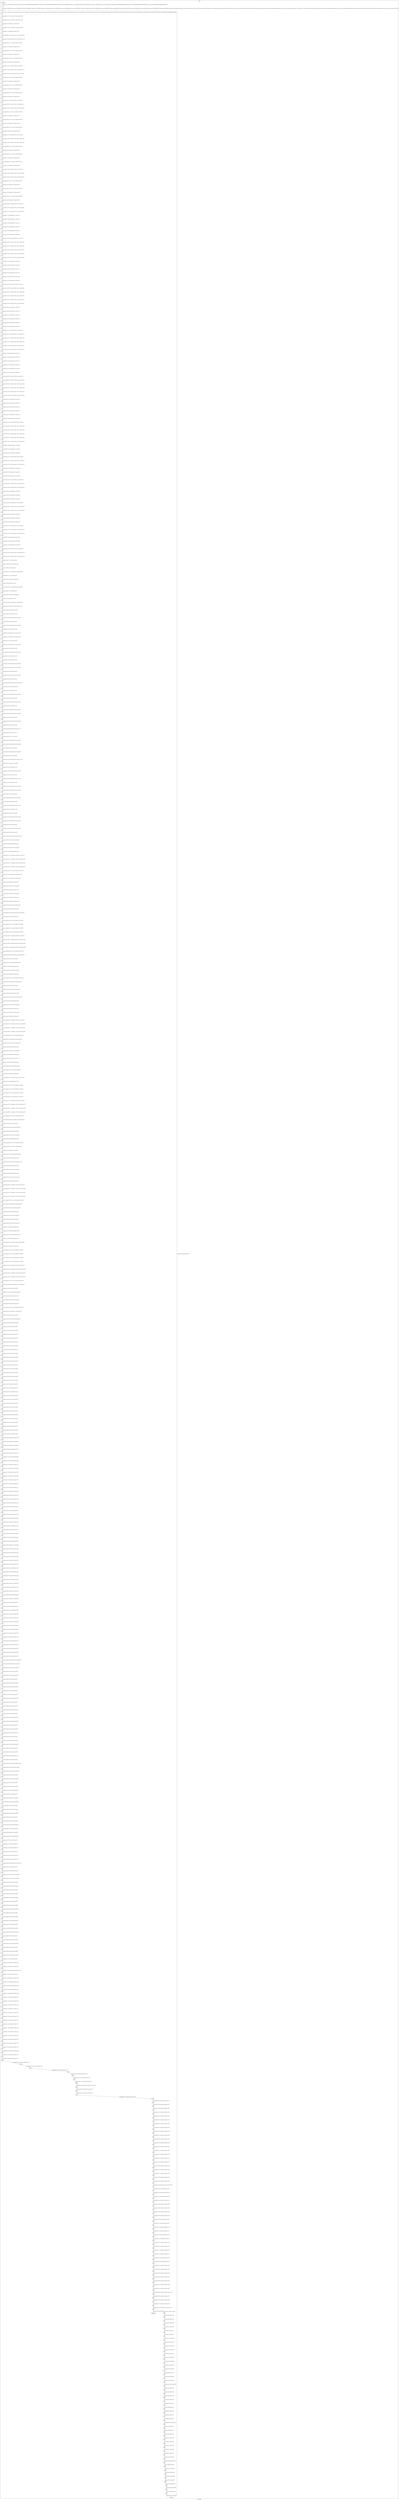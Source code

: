 digraph G {
label="Btor2XCFA";
subgraph cluster_0 {
label="main";
main_init[];
l1[];
l3[];
l4[];
l5[];
l6[];
l7[];
l8[];
l9[];
l10[];
l11[];
l12[];
l13[];
l14[];
l15[];
l16[];
l17[];
l18[];
l19[];
l20[];
l21[];
l22[];
l23[];
l24[];
l25[];
l26[];
l27[];
l28[];
l29[];
l30[];
l31[];
l32[];
l33[];
l34[];
l35[];
l36[];
l37[];
l38[];
l39[];
l40[];
l41[];
l42[];
l43[];
l44[];
l45[];
l46[];
l47[];
l48[];
l49[];
l50[];
l51[];
l52[];
l53[];
l54[];
l55[];
l56[];
l57[];
l58[];
l59[];
l60[];
l61[];
l62[];
l63[];
l64[];
l65[];
l66[];
l67[];
l68[];
l69[];
l70[];
l71[];
l72[];
l73[];
l74[];
l75[];
l76[];
l77[];
l78[];
l79[];
l80[];
l81[];
l82[];
l83[];
l84[];
l85[];
l86[];
l87[];
l88[];
l89[];
l90[];
l91[];
l92[];
l93[];
l94[];
l95[];
l96[];
l97[];
l98[];
l99[];
l100[];
l101[];
l102[];
l103[];
l104[];
l105[];
l106[];
l107[];
l108[];
l109[];
l110[];
l111[];
l112[];
l113[];
l114[];
l115[];
l116[];
l117[];
l118[];
l119[];
l120[];
l121[];
l122[];
l123[];
l124[];
l125[];
l126[];
l127[];
l128[];
l129[];
l130[];
l131[];
l132[];
l133[];
l134[];
l135[];
l136[];
l137[];
l138[];
l139[];
l140[];
l141[];
l142[];
l143[];
l144[];
l145[];
l146[];
l147[];
l148[];
l149[];
l150[];
l151[];
l152[];
l153[];
l154[];
l155[];
l156[];
l157[];
l158[];
l159[];
l160[];
l161[];
l162[];
l163[];
l164[];
l165[];
l166[];
l167[];
l168[];
l169[];
l170[];
l171[];
l172[];
l173[];
l174[];
l175[];
l176[];
l177[];
l178[];
l179[];
l180[];
l181[];
l182[];
l183[];
l184[];
l185[];
l186[];
l187[];
l188[];
l189[];
l190[];
l191[];
l192[];
l193[];
l194[];
l195[];
l196[];
l197[];
l198[];
l199[];
l200[];
l201[];
l202[];
l203[];
l204[];
l205[];
l206[];
l207[];
l208[];
l209[];
l210[];
l211[];
l212[];
l213[];
l214[];
l215[];
l216[];
l217[];
l218[];
l219[];
l220[];
l221[];
l222[];
l223[];
l224[];
l225[];
l226[];
l227[];
l228[];
l229[];
l230[];
l231[];
l232[];
l233[];
l234[];
l235[];
l236[];
l237[];
l238[];
l239[];
l240[];
l241[];
l242[];
l243[];
l244[];
l245[];
l246[];
l247[];
l248[];
l249[];
l250[];
l251[];
l252[];
l253[];
l254[];
l255[];
l256[];
l257[];
l258[];
l259[];
l260[];
l261[];
l262[];
l263[];
l264[];
l265[];
l266[];
l267[];
l268[];
l269[];
l270[];
l271[];
l272[];
l273[];
l274[];
l275[];
l276[];
l277[];
l278[];
l279[];
l280[];
l281[];
l282[];
l283[];
l284[];
l285[];
l286[];
l287[];
l288[];
l289[];
l290[];
l291[];
l292[];
l293[];
l294[];
l295[];
l296[];
l297[];
l298[];
l299[];
l300[];
l301[];
l302[];
l303[];
l304[];
l305[];
l306[];
l307[];
l308[];
l309[];
l310[];
l311[];
l312[];
l313[];
l314[];
l315[];
l316[];
l317[];
l318[];
l319[];
l320[];
l321[];
l322[];
l323[];
l324[];
l325[];
l326[];
l327[];
l328[];
l329[];
l330[];
l331[];
l332[];
l333[];
l334[];
l335[];
l336[];
l337[];
l338[];
l339[];
l340[];
l341[];
l342[];
l343[];
l344[];
l345[];
l346[];
l347[];
l348[];
l349[];
l350[];
l351[];
l352[];
l353[];
l354[];
l355[];
l356[];
l357[];
l358[];
l359[];
l360[];
l361[];
l362[];
l363[];
l364[];
l365[];
l366[];
l367[];
l368[];
l369[];
l370[];
l371[];
l372[];
l373[];
l374[];
l375[];
l376[];
l377[];
l378[];
l379[];
l380[];
l381[];
l382[];
l383[];
l384[];
l385[];
l386[];
l387[];
l388[];
l389[];
l390[];
l391[];
l392[];
l393[];
l394[];
l395[];
l396[];
l397[];
l398[];
l399[];
l400[];
l401[];
l402[];
l403[];
l404[];
l405[];
l406[];
l407[];
l408[];
l409[];
l410[];
l411[];
l412[];
l413[];
l414[];
l415[];
l416[];
l417[];
l418[];
l419[];
l420[];
l421[];
l422[];
l423[];
l424[];
l425[];
l426[];
l427[];
l428[];
l429[];
l430[];
l431[];
l432[];
l433[];
l434[];
l435[];
l436[];
l437[];
l438[];
l439[];
l440[];
l441[];
l442[];
l443[];
l444[];
l445[];
l446[];
l447[];
l448[];
l449[];
l450[];
l451[];
l452[];
l453[];
l454[];
l455[];
l456[];
l457[];
l458[];
l459[];
l460[];
l461[];
l462[];
l463[];
l464[];
l465[];
l466[];
l467[];
l468[];
l469[];
l470[];
l471[];
l472[];
l473[];
l474[];
l475[];
l476[];
l477[];
l478[];
l479[];
l480[];
l481[];
l482[];
l483[];
l484[];
l485[];
l486[];
l487[];
l488[];
l489[];
l490[];
l491[];
l492[];
l493[];
l494[];
l495[];
l496[];
l497[];
l498[];
l499[];
l500[];
l501[];
l502[];
l503[];
l504[];
l505[];
l506[];
l507[];
l508[];
l509[];
l510[];
l511[];
l512[];
l513[];
l514[];
l515[];
l516[];
l517[];
l518[];
l519[];
l520[];
l521[];
l522[];
l523[];
l524[];
l525[];
l526[];
l527[];
l528[];
l529[];
l530[];
l531[];
l532[];
l533[];
l534[];
l535[];
l536[];
l537[];
l538[];
l539[];
l540[];
l541[];
l542[];
l543[];
l544[];
l545[];
l546[];
l547[];
l548[];
l549[];
l550[];
l551[];
l552[];
l553[];
l554[];
l555[];
l556[];
l557[];
l558[];
l559[];
l560[];
l561[];
l562[];
l563[];
l564[];
l565[];
l566[];
l567[];
l568[];
l569[];
l570[];
l571[];
l572[];
l573[];
l574[];
l575[];
l576[];
l577[];
l578[];
l579[];
l580[];
l581[];
l582[];
l583[];
l584[];
l585[];
l586[];
l587[];
l588[];
l589[];
l590[];
l591[];
l592[];
l593[];
l594[];
l595[];
l596[];
l597[];
l598[];
l599[];
l600[];
l601[];
l602[];
l603[];
main_error[];
l604[];
l605[];
l606[];
l607[];
l608[];
l609[];
l610[];
l611[];
l612[];
l613[];
l614[];
l615[];
l616[];
l617[];
l618[];
l619[];
l620[];
l621[];
l622[];
l623[];
l624[];
l625[];
l626[];
l627[];
l628[];
l629[];
l630[];
l631[];
l632[];
l633[];
l634[];
l635[];
l636[];
l637[];
l638[];
l639[];
l640[];
l641[];
l642[];
l643[];
l644[];
l645[];
l646[];
l647[];
l648[];
l649[];
l650[];
l651[];
l652[];
main_init -> l1 [label="[(assign const_5 #b00000000),(assign const_42 #b0),(assign const_105 #b00000000000000000000000000000001),(assign const_106 #b00000000000000000000000000000000),(assign const_116 #b00000000),(assign const_119 #b00000010),(assign const_123 #b00000001),(assign const_151 #b00000011),(assign const_162 #b00000100),(assign const_283 #b000000000000000000000000),(assign const_430 #b00000000000000000000000000000010),(assign const_432 #b00000000000000000000000000000011)] "];
l3 -> l4 [label="[(havoc input_115),(havoc input_120),(havoc input_124),(havoc input_173),(havoc input_175),(havoc input_177),(havoc input_179),(havoc input_181),(havoc input_183),(havoc input_244),(havoc input_246),(havoc input_248),(havoc input_282),(havoc input_289),(havoc input_295),(havoc input_305),(havoc input_312),(havoc input_314),(havoc input_326),(havoc input_331),(havoc input_340),(havoc input_347),(havoc input_349),(havoc input_361),(havoc input_366),(havoc input_375),(havoc input_382),(havoc input_384),(havoc input_396),(havoc input_401)] "];
l4 -> l5 [label="[(assign ternary_107 (ite (= state_61 #b1) const_105 const_106))] "];
l5 -> l6 [label="[(assign ternary_108 (ite (= state_81 #b1) const_105 const_106))] "];
l6 -> l7 [label="[(assign binary_109 (bvadd ternary_107 ternary_108))] "];
l7 -> l8 [label="[(assign ternary_110 (ite (= state_101 #b1) const_105 const_106))] "];
l8 -> l9 [label="[(assign binary_111 (bvadd binary_109 ternary_110))] "];
l9 -> l10 [label="[(assign comparison_112 (ite (bvule binary_111 const_105) #b1 #b0))] "];
l10 -> l11 [label="[(assign binary_113 (bvand (bvnot state_103) (bvnot comparison_112)))] "];
l11 -> l12 [label="[(assign comparison_117 (ite (= const_116 state_40) #b1 #b0))] "];
l12 -> l13 [label="[(assign binary_118 (bvand input_115 comparison_117))] "];
l13 -> l14 [label="[(assign comparison_121 (ite (= const_116 state_38) #b1 #b0))] "];
l14 -> l15 [label="[(assign binary_122 (bvand input_120 comparison_121))] "];
l15 -> l16 [label="[(assign comparison_125 (ite (= const_116 state_36) #b1 #b0))] "];
l16 -> l17 [label="[(assign binary_126 (bvand input_124 comparison_125))] "];
l17 -> l18 [label="[(assign ternary_127 (ite (= binary_126 #b1) const_116 state_6))] "];
l18 -> l19 [label="[(assign ternary_128 (ite (= binary_122 #b1) const_123 ternary_127))] "];
l19 -> l20 [label="[(assign ternary_129 (ite (= binary_118 #b1) const_119 ternary_128))] "];
l20 -> l21 [label="[(assign comparison_131 (ite (= const_123 state_40) #b1 #b0))] "];
l21 -> l22 [label="[(assign binary_132 (bvand input_115 comparison_131))] "];
l22 -> l23 [label="[(assign comparison_133 (ite (= const_123 state_38) #b1 #b0))] "];
l23 -> l24 [label="[(assign binary_134 (bvand input_120 comparison_133))] "];
l24 -> l25 [label="[(assign comparison_135 (ite (= const_123 state_36) #b1 #b0))] "];
l25 -> l26 [label="[(assign binary_136 (bvand input_124 comparison_135))] "];
l26 -> l27 [label="[(assign ternary_137 (ite (= binary_136 #b1) const_116 state_8))] "];
l27 -> l28 [label="[(assign ternary_138 (ite (= binary_134 #b1) const_123 ternary_137))] "];
l28 -> l29 [label="[(assign ternary_139 (ite (= binary_132 #b1) const_119 ternary_138))] "];
l29 -> l30 [label="[(assign comparison_141 (ite (= const_119 state_40) #b1 #b0))] "];
l30 -> l31 [label="[(assign binary_142 (bvand input_115 comparison_141))] "];
l31 -> l32 [label="[(assign comparison_143 (ite (= const_119 state_38) #b1 #b0))] "];
l32 -> l33 [label="[(assign binary_144 (bvand input_120 comparison_143))] "];
l33 -> l34 [label="[(assign comparison_145 (ite (= const_119 state_36) #b1 #b0))] "];
l34 -> l35 [label="[(assign binary_146 (bvand input_124 comparison_145))] "];
l35 -> l36 [label="[(assign ternary_147 (ite (= binary_146 #b1) const_116 state_10))] "];
l36 -> l37 [label="[(assign ternary_148 (ite (= binary_144 #b1) const_123 ternary_147))] "];
l37 -> l38 [label="[(assign ternary_149 (ite (= binary_142 #b1) const_119 ternary_148))] "];
l38 -> l39 [label="[(assign comparison_152 (ite (= const_151 state_40) #b1 #b0))] "];
l39 -> l40 [label="[(assign binary_153 (bvand input_115 comparison_152))] "];
l40 -> l41 [label="[(assign comparison_154 (ite (= const_151 state_38) #b1 #b0))] "];
l41 -> l42 [label="[(assign binary_155 (bvand input_120 comparison_154))] "];
l42 -> l43 [label="[(assign comparison_156 (ite (= const_151 state_36) #b1 #b0))] "];
l43 -> l44 [label="[(assign binary_157 (bvand input_124 comparison_156))] "];
l44 -> l45 [label="[(assign ternary_158 (ite (= binary_157 #b1) const_116 state_12))] "];
l45 -> l46 [label="[(assign ternary_159 (ite (= binary_155 #b1) const_123 ternary_158))] "];
l46 -> l47 [label="[(assign ternary_160 (ite (= binary_153 #b1) const_119 ternary_159))] "];
l47 -> l48 [label="[(assign comparison_163 (ite (= const_162 state_40) #b1 #b0))] "];
l48 -> l49 [label="[(assign binary_164 (bvand input_115 comparison_163))] "];
l49 -> l50 [label="[(assign comparison_165 (ite (= const_162 state_38) #b1 #b0))] "];
l50 -> l51 [label="[(assign binary_166 (bvand input_120 comparison_165))] "];
l51 -> l52 [label="[(assign comparison_167 (ite (= const_162 state_36) #b1 #b0))] "];
l52 -> l53 [label="[(assign binary_168 (bvand input_124 comparison_167))] "];
l53 -> l54 [label="[(assign ternary_169 (ite (= binary_168 #b1) const_116 state_14))] "];
l54 -> l55 [label="[(assign ternary_170 (ite (= binary_166 #b1) const_123 ternary_169))] "];
l55 -> l56 [label="[(assign ternary_171 (ite (= binary_164 #b1) const_119 ternary_170))] "];
l56 -> l57 [label="[(assign binary_174 (bvand comparison_117 input_173))] "];
l57 -> l58 [label="[(assign binary_176 (bvand comparison_117 input_175))] "];
l58 -> l59 [label="[(assign binary_178 (bvand comparison_121 input_177))] "];
l59 -> l60 [label="[(assign binary_180 (bvand comparison_121 input_179))] "];
l60 -> l61 [label="[(assign binary_182 (bvand comparison_125 input_181))] "];
l61 -> l62 [label="[(assign binary_184 (bvand comparison_125 input_183))] "];
l62 -> l63 [label="[(assign ternary_185 (ite (= binary_184 #b1) const_123 state_16))] "];
l63 -> l64 [label="[(assign ternary_186 (ite (= binary_182 #b1) const_116 ternary_185))] "];
l64 -> l65 [label="[(assign ternary_187 (ite (= binary_180 #b1) const_123 ternary_186))] "];
l65 -> l66 [label="[(assign ternary_188 (ite (= binary_178 #b1) const_116 ternary_187))] "];
l66 -> l67 [label="[(assign ternary_189 (ite (= binary_176 #b1) const_123 ternary_188))] "];
l67 -> l68 [label="[(assign ternary_190 (ite (= binary_174 #b1) const_116 ternary_189))] "];
l68 -> l69 [label="[(assign binary_192 (bvand comparison_131 input_173))] "];
l69 -> l70 [label="[(assign binary_193 (bvand comparison_131 input_175))] "];
l70 -> l71 [label="[(assign binary_194 (bvand comparison_133 input_177))] "];
l71 -> l72 [label="[(assign binary_195 (bvand comparison_133 input_179))] "];
l72 -> l73 [label="[(assign binary_196 (bvand comparison_135 input_181))] "];
l73 -> l74 [label="[(assign binary_197 (bvand comparison_135 input_183))] "];
l74 -> l75 [label="[(assign ternary_198 (ite (= binary_197 #b1) const_123 state_18))] "];
l75 -> l76 [label="[(assign ternary_199 (ite (= binary_196 #b1) const_116 ternary_198))] "];
l76 -> l77 [label="[(assign ternary_200 (ite (= binary_195 #b1) const_123 ternary_199))] "];
l77 -> l78 [label="[(assign ternary_201 (ite (= binary_194 #b1) const_116 ternary_200))] "];
l78 -> l79 [label="[(assign ternary_202 (ite (= binary_193 #b1) const_123 ternary_201))] "];
l79 -> l80 [label="[(assign ternary_203 (ite (= binary_192 #b1) const_116 ternary_202))] "];
l80 -> l81 [label="[(assign binary_205 (bvand comparison_141 input_173))] "];
l81 -> l82 [label="[(assign binary_206 (bvand comparison_141 input_175))] "];
l82 -> l83 [label="[(assign binary_207 (bvand comparison_143 input_177))] "];
l83 -> l84 [label="[(assign binary_208 (bvand comparison_143 input_179))] "];
l84 -> l85 [label="[(assign binary_209 (bvand comparison_145 input_181))] "];
l85 -> l86 [label="[(assign binary_210 (bvand comparison_145 input_183))] "];
l86 -> l87 [label="[(assign ternary_211 (ite (= binary_210 #b1) const_123 state_20))] "];
l87 -> l88 [label="[(assign ternary_212 (ite (= binary_209 #b1) const_116 ternary_211))] "];
l88 -> l89 [label="[(assign ternary_213 (ite (= binary_208 #b1) const_123 ternary_212))] "];
l89 -> l90 [label="[(assign ternary_214 (ite (= binary_207 #b1) const_116 ternary_213))] "];
l90 -> l91 [label="[(assign ternary_215 (ite (= binary_206 #b1) const_123 ternary_214))] "];
l91 -> l92 [label="[(assign ternary_216 (ite (= binary_205 #b1) const_116 ternary_215))] "];
l92 -> l93 [label="[(assign binary_218 (bvand comparison_152 input_173))] "];
l93 -> l94 [label="[(assign binary_219 (bvand comparison_152 input_175))] "];
l94 -> l95 [label="[(assign binary_220 (bvand comparison_154 input_177))] "];
l95 -> l96 [label="[(assign binary_221 (bvand comparison_154 input_179))] "];
l96 -> l97 [label="[(assign binary_222 (bvand comparison_156 input_181))] "];
l97 -> l98 [label="[(assign binary_223 (bvand comparison_156 input_183))] "];
l98 -> l99 [label="[(assign ternary_224 (ite (= binary_223 #b1) const_123 state_22))] "];
l99 -> l100 [label="[(assign ternary_225 (ite (= binary_222 #b1) const_116 ternary_224))] "];
l100 -> l101 [label="[(assign ternary_226 (ite (= binary_221 #b1) const_123 ternary_225))] "];
l101 -> l102 [label="[(assign ternary_227 (ite (= binary_220 #b1) const_116 ternary_226))] "];
l102 -> l103 [label="[(assign ternary_228 (ite (= binary_219 #b1) const_123 ternary_227))] "];
l103 -> l104 [label="[(assign ternary_229 (ite (= binary_218 #b1) const_116 ternary_228))] "];
l104 -> l105 [label="[(assign binary_231 (bvand comparison_163 input_173))] "];
l105 -> l106 [label="[(assign binary_232 (bvand comparison_163 input_175))] "];
l106 -> l107 [label="[(assign binary_233 (bvand comparison_165 input_177))] "];
l107 -> l108 [label="[(assign binary_234 (bvand comparison_165 input_179))] "];
l108 -> l109 [label="[(assign binary_235 (bvand comparison_167 input_181))] "];
l109 -> l110 [label="[(assign binary_236 (bvand comparison_167 input_183))] "];
l110 -> l111 [label="[(assign ternary_237 (ite (= binary_236 #b1) const_123 state_24))] "];
l111 -> l112 [label="[(assign ternary_238 (ite (= binary_235 #b1) const_116 ternary_237))] "];
l112 -> l113 [label="[(assign ternary_239 (ite (= binary_234 #b1) const_123 ternary_238))] "];
l113 -> l114 [label="[(assign ternary_240 (ite (= binary_233 #b1) const_116 ternary_239))] "];
l114 -> l115 [label="[(assign ternary_241 (ite (= binary_232 #b1) const_123 ternary_240))] "];
l115 -> l116 [label="[(assign ternary_242 (ite (= binary_231 #b1) const_116 ternary_241))] "];
l116 -> l117 [label="[(assign binary_245 (bvand comparison_117 input_244))] "];
l117 -> l118 [label="[(assign binary_247 (bvand comparison_121 input_246))] "];
l118 -> l119 [label="[(assign binary_249 (bvand comparison_125 input_248))] "];
l119 -> l120 [label="[(assign ternary_250 (ite (= binary_249 #b1) const_123 state_26))] "];
l120 -> l121 [label="[(assign ternary_251 (ite (= binary_247 #b1) const_123 ternary_250))] "];
l121 -> l122 [label="[(assign ternary_252 (ite (= binary_245 #b1) const_123 ternary_251))] "];
l122 -> l123 [label="[(assign binary_254 (bvand comparison_131 input_244))] "];
l123 -> l124 [label="[(assign binary_255 (bvand comparison_133 input_246))] "];
l124 -> l125 [label="[(assign binary_256 (bvand comparison_135 input_248))] "];
l125 -> l126 [label="[(assign ternary_257 (ite (= binary_256 #b1) const_123 state_28))] "];
l126 -> l127 [label="[(assign ternary_258 (ite (= binary_255 #b1) const_123 ternary_257))] "];
l127 -> l128 [label="[(assign ternary_259 (ite (= binary_254 #b1) const_123 ternary_258))] "];
l128 -> l129 [label="[(assign binary_261 (bvand comparison_141 input_244))] "];
l129 -> l130 [label="[(assign binary_262 (bvand comparison_143 input_246))] "];
l130 -> l131 [label="[(assign binary_263 (bvand comparison_145 input_248))] "];
l131 -> l132 [label="[(assign ternary_264 (ite (= binary_263 #b1) const_123 state_30))] "];
l132 -> l133 [label="[(assign ternary_265 (ite (= binary_262 #b1) const_123 ternary_264))] "];
l133 -> l134 [label="[(assign ternary_266 (ite (= binary_261 #b1) const_123 ternary_265))] "];
l134 -> l135 [label="[(assign binary_268 (bvand comparison_152 input_244))] "];
l135 -> l136 [label="[(assign binary_269 (bvand comparison_154 input_246))] "];
l136 -> l137 [label="[(assign binary_270 (bvand comparison_156 input_248))] "];
l137 -> l138 [label="[(assign ternary_271 (ite (= binary_270 #b1) const_123 state_32))] "];
l138 -> l139 [label="[(assign ternary_272 (ite (= binary_269 #b1) const_123 ternary_271))] "];
l139 -> l140 [label="[(assign ternary_273 (ite (= binary_268 #b1) const_123 ternary_272))] "];
l140 -> l141 [label="[(assign binary_275 (bvand comparison_163 input_244))] "];
l141 -> l142 [label="[(assign binary_276 (bvand comparison_165 input_246))] "];
l142 -> l143 [label="[(assign binary_277 (bvand comparison_167 input_248))] "];
l143 -> l144 [label="[(assign ternary_278 (ite (= binary_277 #b1) const_123 state_34))] "];
l144 -> l145 [label="[(assign ternary_279 (ite (= binary_276 #b1) const_123 ternary_278))] "];
l145 -> l146 [label="[(assign ternary_280 (ite (= binary_275 #b1) const_123 ternary_279))] "];
l146 -> l147 [label="[(assign binary_284 (++ const_283 state_36))] "];
l147 -> l148 [label="[(assign binary_285 (bvadd const_105 binary_284))] "];
l148 -> l149 [label="[(assign slice_286 (extract binary_285 0 8))] "];
l149 -> l150 [label="[(assign ternary_287 (ite (= input_282 #b1) slice_286 state_36))] "];
l150 -> l151 [label="[(assign binary_290 (++ const_283 state_38))] "];
l151 -> l152 [label="[(assign binary_291 (bvadd const_105 binary_290))] "];
l152 -> l153 [label="[(assign slice_292 (extract binary_291 0 8))] "];
l153 -> l154 [label="[(assign ternary_293 (ite (= input_289 #b1) slice_292 state_38))] "];
l154 -> l155 [label="[(assign binary_296 (++ const_283 state_40))] "];
l155 -> l156 [label="[(assign binary_297 (bvadd const_105 binary_296))] "];
l156 -> l157 [label="[(assign slice_298 (extract binary_297 0 8))] "];
l157 -> l158 [label="[(assign ternary_299 (ite (= input_295 #b1) slice_298 state_40))] "];
l158 -> l159 [label="[(assign binary_301 (bvand (bvnot state_43) (bvnot input_124)))] "];
l159 -> l160 [label="[(assign binary_302 (bvor binary_301 input_282))] "];
l160 -> l161 [label="[(assign binary_304 (bvor state_45 input_124))] "];
l161 -> l162 [label="[(assign binary_306 (bvand binary_304 (bvnot input_305)))] "];
l162 -> l163 [label="[(assign binary_308 (bvor state_47 input_305))] "];
l163 -> l164 [label="[(assign binary_309 (bvand binary_308 (bvnot input_183)))] "];
l164 -> l165 [label="[(assign binary_311 (bvor state_49 input_183))] "];
l165 -> l166 [label="[(assign binary_313 (bvand binary_311 (bvnot input_312)))] "];
l166 -> l167 [label="[(assign binary_315 (bvand binary_313 (bvnot input_314)))] "];
l167 -> l168 [label="[(assign binary_317 (bvor state_51 input_312))] "];
l168 -> l169 [label="[(assign binary_318 (bvand binary_317 (bvnot input_248)))] "];
l169 -> l170 [label="[(assign binary_320 (bvor state_53 input_248))] "];
l170 -> l171 [label="[(assign binary_321 (bvand binary_320 (bvnot input_181)))] "];
l171 -> l172 [label="[(assign binary_323 (bvor state_55 input_181))] "];
l172 -> l173 [label="[(assign binary_325 (bvor state_57 input_314))] "];
l173 -> l174 [label="[(assign binary_327 (bvand binary_325 (bvnot input_326)))] "];
l174 -> l175 [label="[(assign binary_328 (bvand binary_327 (bvnot input_282)))] "];
l175 -> l176 [label="[(assign binary_330 (bvor state_59 input_326))] "];
l176 -> l177 [label="[(assign binary_332 (bvand binary_330 (bvnot input_331)))] "];
l177 -> l178 [label="[(assign binary_334 (bvor state_61 input_331))] "];
l178 -> l179 [label="[(assign binary_336 (bvand (bvnot state_63) (bvnot input_120)))] "];
l179 -> l180 [label="[(assign binary_337 (bvor binary_336 input_289))] "];
l180 -> l181 [label="[(assign binary_339 (bvor state_65 input_120))] "];
l181 -> l182 [label="[(assign binary_341 (bvand binary_339 (bvnot input_340)))] "];
l182 -> l183 [label="[(assign binary_343 (bvor state_67 input_340))] "];
l183 -> l184 [label="[(assign binary_344 (bvand binary_343 (bvnot input_179)))] "];
l184 -> l185 [label="[(assign binary_346 (bvor state_69 input_179))] "];
l185 -> l186 [label="[(assign binary_348 (bvand binary_346 (bvnot input_347)))] "];
l186 -> l187 [label="[(assign binary_350 (bvand binary_348 (bvnot input_349)))] "];
l187 -> l188 [label="[(assign binary_352 (bvor state_71 input_347))] "];
l188 -> l189 [label="[(assign binary_353 (bvand binary_352 (bvnot input_246)))] "];
l189 -> l190 [label="[(assign binary_355 (bvor state_73 input_246))] "];
l190 -> l191 [label="[(assign binary_356 (bvand binary_355 (bvnot input_177)))] "];
l191 -> l192 [label="[(assign binary_358 (bvor state_75 input_177))] "];
l192 -> l193 [label="[(assign binary_360 (bvor state_77 input_349))] "];
l193 -> l194 [label="[(assign binary_362 (bvand binary_360 (bvnot input_361)))] "];
l194 -> l195 [label="[(assign binary_363 (bvand binary_362 (bvnot input_289)))] "];
l195 -> l196 [label="[(assign binary_365 (bvor state_79 input_361))] "];
l196 -> l197 [label="[(assign binary_367 (bvand binary_365 (bvnot input_366)))] "];
l197 -> l198 [label="[(assign binary_369 (bvor state_81 input_366))] "];
l198 -> l199 [label="[(assign binary_371 (bvand (bvnot state_83) (bvnot input_115)))] "];
l199 -> l200 [label="[(assign binary_372 (bvor binary_371 input_295))] "];
l200 -> l201 [label="[(assign binary_374 (bvor state_85 input_115))] "];
l201 -> l202 [label="[(assign binary_376 (bvand binary_374 (bvnot input_375)))] "];
l202 -> l203 [label="[(assign binary_378 (bvor state_87 input_375))] "];
l203 -> l204 [label="[(assign binary_379 (bvand binary_378 (bvnot input_175)))] "];
l204 -> l205 [label="[(assign binary_381 (bvor state_89 input_175))] "];
l205 -> l206 [label="[(assign binary_383 (bvand binary_381 (bvnot input_382)))] "];
l206 -> l207 [label="[(assign binary_385 (bvand binary_383 (bvnot input_384)))] "];
l207 -> l208 [label="[(assign binary_387 (bvor state_91 input_382))] "];
l208 -> l209 [label="[(assign binary_388 (bvand binary_387 (bvnot input_244)))] "];
l209 -> l210 [label="[(assign binary_390 (bvor state_93 input_244))] "];
l210 -> l211 [label="[(assign binary_391 (bvand binary_390 (bvnot input_173)))] "];
l211 -> l212 [label="[(assign binary_393 (bvor state_95 input_173))] "];
l212 -> l213 [label="[(assign binary_395 (bvor state_97 input_384))] "];
l213 -> l214 [label="[(assign binary_397 (bvand binary_395 (bvnot input_396)))] "];
l214 -> l215 [label="[(assign binary_398 (bvand binary_397 (bvnot input_295)))] "];
l215 -> l216 [label="[(assign binary_400 (bvor state_99 input_396))] "];
l216 -> l217 [label="[(assign binary_402 (bvand binary_400 (bvnot input_401)))] "];
l217 -> l218 [label="[(assign binary_404 (bvor state_101 input_401))] "];
l218 -> l219 [label="[(assign binary_406 (bvor (bvnot state_43) (bvnot input_124)))] "];
l219 -> l220 [label="[(assign binary_407 (bvor state_45 (bvnot input_305)))] "];
l220 -> l221 [label="[(assign binary_408 (bvand binary_406 binary_407))] "];
l221 -> l222 [label="[(assign binary_409 (bvor state_47 (bvnot input_183)))] "];
l222 -> l223 [label="[(assign binary_410 (bvand binary_408 binary_409))] "];
l223 -> l224 [label="[(assign ternary_411 (ite (= comparison_156 #b1) state_12 state_14))] "];
l224 -> l225 [label="[(assign ternary_412 (ite (= comparison_145 #b1) state_10 ternary_411))] "];
l225 -> l226 [label="[(assign ternary_413 (ite (= comparison_135 #b1) state_8 ternary_412))] "];
l226 -> l227 [label="[(assign ternary_414 (ite (= comparison_125 #b1) state_6 ternary_413))] "];
l227 -> l228 [label="[(assign comparison_415 (ite (= const_116 ternary_414) #b1 #b0))] "];
l228 -> l229 [label="[(assign binary_416 (bvand state_49 (bvnot comparison_415)))] "];
l229 -> l230 [label="[(assign binary_417 (bvor (bvnot input_312) binary_416))] "];
l230 -> l231 [label="[(assign binary_418 (bvand binary_410 binary_417))] "];
l231 -> l232 [label="[(assign binary_419 (bvor state_51 (bvnot input_248)))] "];
l232 -> l233 [label="[(assign binary_420 (bvand binary_418 binary_419))] "];
l233 -> l234 [label="[(assign binary_421 (bvor state_53 (bvnot input_181)))] "];
l234 -> l235 [label="[(assign binary_422 (bvand binary_420 binary_421))] "];
l235 -> l236 [label="[(assign binary_423 (bvand state_49 comparison_415))] "];
l236 -> l237 [label="[(assign binary_424 (bvor (bvnot input_314) binary_423))] "];
l237 -> l238 [label="[(assign binary_425 (bvand binary_422 binary_424))] "];
l238 -> l239 [label="[(assign comparison_426 (ite (bvule binary_284 const_106) #b1 #b0))] "];
l239 -> l240 [label="[(assign binary_427 (bvsub binary_284 const_105))] "];
l240 -> l241 [label="[(assign comparison_428 (ite (= const_106 binary_427) #b1 #b0))] "];
l241 -> l242 [label="[(assign comparison_429 (ite (= const_105 binary_427) #b1 #b0))] "];
l242 -> l243 [label="[(assign comparison_431 (ite (= const_430 binary_427) #b1 #b0))] "];
l243 -> l244 [label="[(assign comparison_433 (ite (= const_432 binary_427) #b1 #b0))] "];
l244 -> l245 [label="[(assign ternary_434 (ite (= comparison_433 #b1) state_32 state_34))] "];
l245 -> l246 [label="[(assign ternary_435 (ite (= comparison_431 #b1) state_30 ternary_434))] "];
l246 -> l247 [label="[(assign ternary_436 (ite (= comparison_429 #b1) state_28 ternary_435))] "];
l247 -> l248 [label="[(assign ternary_437 (ite (= comparison_428 #b1) state_26 ternary_436))] "];
l248 -> l249 [label="[(assign comparison_438 (ite (= const_116 ternary_437) #b1 #b0))] "];
l249 -> l250 [label="[(assign binary_439 (bvand (bvnot comparison_426) comparison_438))] "];
l250 -> l251 [label="[(assign binary_440 (bvand state_57 binary_439))] "];
l251 -> l252 [label="[(assign binary_441 (bvor (bvnot input_326) binary_440))] "];
l252 -> l253 [label="[(assign binary_442 (bvand binary_425 binary_441))] "];
l253 -> l254 [label="[(assign binary_443 (bvor state_59 (bvnot input_331)))] "];
l254 -> l255 [label="[(assign binary_444 (bvand binary_442 binary_443))] "];
l255 -> l256 [label="[(assign comparison_445 (ite (= const_123 ternary_437) #b1 #b0))] "];
l256 -> l257 [label="[(assign binary_446 (bvor comparison_125 comparison_445))] "];
l257 -> l258 [label="[(assign binary_447 (bvand state_57 binary_446))] "];
l258 -> l259 [label="[(assign binary_448 (bvor (bvnot input_282) binary_447))] "];
l259 -> l260 [label="[(assign binary_449 (bvand binary_444 binary_448))] "];
l260 -> l261 [label="[(assign binary_450 (bvor (bvnot state_63) (bvnot input_120)))] "];
l261 -> l262 [label="[(assign binary_451 (bvand binary_449 binary_450))] "];
l262 -> l263 [label="[(assign binary_452 (bvor state_65 (bvnot input_340)))] "];
l263 -> l264 [label="[(assign binary_453 (bvand binary_451 binary_452))] "];
l264 -> l265 [label="[(assign binary_454 (bvor state_67 (bvnot input_179)))] "];
l265 -> l266 [label="[(assign binary_455 (bvand binary_453 binary_454))] "];
l266 -> l267 [label="[(assign ternary_456 (ite (= comparison_154 #b1) state_12 state_14))] "];
l267 -> l268 [label="[(assign ternary_457 (ite (= comparison_143 #b1) state_10 ternary_456))] "];
l268 -> l269 [label="[(assign ternary_458 (ite (= comparison_133 #b1) state_8 ternary_457))] "];
l269 -> l270 [label="[(assign ternary_459 (ite (= comparison_121 #b1) state_6 ternary_458))] "];
l270 -> l271 [label="[(assign comparison_460 (ite (= const_123 ternary_459) #b1 #b0))] "];
l271 -> l272 [label="[(assign binary_461 (bvand state_69 (bvnot comparison_460)))] "];
l272 -> l273 [label="[(assign binary_462 (bvor (bvnot input_347) binary_461))] "];
l273 -> l274 [label="[(assign binary_463 (bvand binary_455 binary_462))] "];
l274 -> l275 [label="[(assign binary_464 (bvor state_71 (bvnot input_246)))] "];
l275 -> l276 [label="[(assign binary_465 (bvand binary_463 binary_464))] "];
l276 -> l277 [label="[(assign binary_466 (bvor state_73 (bvnot input_177)))] "];
l277 -> l278 [label="[(assign binary_467 (bvand binary_465 binary_466))] "];
l278 -> l279 [label="[(assign binary_468 (bvand state_69 comparison_460))] "];
l279 -> l280 [label="[(assign binary_469 (bvor (bvnot input_349) binary_468))] "];
l280 -> l281 [label="[(assign binary_470 (bvand binary_467 binary_469))] "];
l281 -> l282 [label="[(assign comparison_471 (ite (bvule binary_290 const_106) #b1 #b0))] "];
l282 -> l283 [label="[(assign binary_472 (bvsub binary_290 const_105))] "];
l283 -> l284 [label="[(assign comparison_473 (ite (= const_106 binary_472) #b1 #b0))] "];
l284 -> l285 [label="[(assign comparison_474 (ite (= const_105 binary_472) #b1 #b0))] "];
l285 -> l286 [label="[(assign comparison_475 (ite (= const_430 binary_472) #b1 #b0))] "];
l286 -> l287 [label="[(assign comparison_476 (ite (= const_432 binary_472) #b1 #b0))] "];
l287 -> l288 [label="[(assign ternary_477 (ite (= comparison_476 #b1) state_32 state_34))] "];
l288 -> l289 [label="[(assign ternary_478 (ite (= comparison_475 #b1) state_30 ternary_477))] "];
l289 -> l290 [label="[(assign ternary_479 (ite (= comparison_474 #b1) state_28 ternary_478))] "];
l290 -> l291 [label="[(assign ternary_480 (ite (= comparison_473 #b1) state_26 ternary_479))] "];
l291 -> l292 [label="[(assign comparison_481 (ite (= const_116 ternary_480) #b1 #b0))] "];
l292 -> l293 [label="[(assign binary_482 (bvand (bvnot comparison_471) comparison_481))] "];
l293 -> l294 [label="[(assign binary_483 (bvand state_77 binary_482))] "];
l294 -> l295 [label="[(assign binary_484 (bvor (bvnot input_361) binary_483))] "];
l295 -> l296 [label="[(assign binary_485 (bvand binary_470 binary_484))] "];
l296 -> l297 [label="[(assign binary_486 (bvor state_79 (bvnot input_366)))] "];
l297 -> l298 [label="[(assign binary_487 (bvand binary_485 binary_486))] "];
l298 -> l299 [label="[(assign comparison_488 (ite (= const_123 ternary_480) #b1 #b0))] "];
l299 -> l300 [label="[(assign binary_489 (bvor comparison_121 comparison_488))] "];
l300 -> l301 [label="[(assign binary_490 (bvand state_77 binary_489))] "];
l301 -> l302 [label="[(assign binary_491 (bvor (bvnot input_289) binary_490))] "];
l302 -> l303 [label="[(assign binary_492 (bvand binary_487 binary_491))] "];
l303 -> l304 [label="[(assign binary_493 (bvor (bvnot state_83) (bvnot input_115)))] "];
l304 -> l305 [label="[(assign binary_494 (bvand binary_492 binary_493))] "];
l305 -> l306 [label="[(assign binary_495 (bvor state_85 (bvnot input_375)))] "];
l306 -> l307 [label="[(assign binary_496 (bvand binary_494 binary_495))] "];
l307 -> l308 [label="[(assign binary_497 (bvor state_87 (bvnot input_175)))] "];
l308 -> l309 [label="[(assign binary_498 (bvand binary_496 binary_497))] "];
l309 -> l310 [label="[(assign ternary_499 (ite (= comparison_152 #b1) state_12 state_14))] "];
l310 -> l311 [label="[(assign ternary_500 (ite (= comparison_141 #b1) state_10 ternary_499))] "];
l311 -> l312 [label="[(assign ternary_501 (ite (= comparison_131 #b1) state_8 ternary_500))] "];
l312 -> l313 [label="[(assign ternary_502 (ite (= comparison_117 #b1) state_6 ternary_501))] "];
l313 -> l314 [label="[(assign comparison_503 (ite (= const_119 ternary_502) #b1 #b0))] "];
l314 -> l315 [label="[(assign binary_504 (bvand state_89 (bvnot comparison_503)))] "];
l315 -> l316 [label="[(assign binary_505 (bvor (bvnot input_382) binary_504))] "];
l316 -> l317 [label="[(assign binary_506 (bvand binary_498 binary_505))] "];
l317 -> l318 [label="[(assign binary_507 (bvor state_91 (bvnot input_244)))] "];
l318 -> l319 [label="[(assign binary_508 (bvand binary_506 binary_507))] "];
l319 -> l320 [label="[(assign binary_509 (bvor state_93 (bvnot input_173)))] "];
l320 -> l321 [label="[(assign binary_510 (bvand binary_508 binary_509))] "];
l321 -> l322 [label="[(assign binary_511 (bvand state_89 comparison_503))] "];
l322 -> l323 [label="[(assign binary_512 (bvor (bvnot input_384) binary_511))] "];
l323 -> l324 [label="[(assign binary_513 (bvand binary_510 binary_512))] "];
l324 -> l325 [label="[(assign comparison_514 (ite (bvule binary_296 const_106) #b1 #b0))] "];
l325 -> l326 [label="[(assign binary_515 (bvsub binary_296 const_105))] "];
l326 -> l327 [label="[(assign comparison_516 (ite (= const_106 binary_515) #b1 #b0))] "];
l327 -> l328 [label="[(assign comparison_517 (ite (= const_105 binary_515) #b1 #b0))] "];
l328 -> l329 [label="[(assign comparison_518 (ite (= const_430 binary_515) #b1 #b0))] "];
l329 -> l330 [label="[(assign comparison_519 (ite (= const_432 binary_515) #b1 #b0))] "];
l330 -> l331 [label="[(assign ternary_520 (ite (= comparison_519 #b1) state_32 state_34))] "];
l331 -> l332 [label="[(assign ternary_521 (ite (= comparison_518 #b1) state_30 ternary_520))] "];
l332 -> l333 [label="[(assign ternary_522 (ite (= comparison_517 #b1) state_28 ternary_521))] "];
l333 -> l334 [label="[(assign ternary_523 (ite (= comparison_516 #b1) state_26 ternary_522))] "];
l334 -> l335 [label="[(assign comparison_524 (ite (= const_116 ternary_523) #b1 #b0))] "];
l335 -> l336 [label="[(assign binary_525 (bvand (bvnot comparison_514) comparison_524))] "];
l336 -> l337 [label="[(assign binary_526 (bvand state_97 binary_525))] "];
l337 -> l338 [label="[(assign binary_527 (bvor (bvnot input_396) binary_526))] "];
l338 -> l339 [label="[(assign binary_528 (bvand binary_513 binary_527))] "];
l339 -> l340 [label="[(assign binary_529 (bvor state_99 (bvnot input_401)))] "];
l340 -> l341 [label="[(assign binary_530 (bvand binary_528 binary_529))] "];
l341 -> l342 [label="[(assign comparison_531 (ite (= const_123 ternary_523) #b1 #b0))] "];
l342 -> l343 [label="[(assign binary_532 (bvor comparison_117 comparison_531))] "];
l343 -> l344 [label="[(assign binary_533 (bvand state_97 binary_532))] "];
l344 -> l345 [label="[(assign binary_534 (bvor (bvnot input_295) binary_533))] "];
l345 -> l346 [label="[(assign binary_535 (bvand binary_530 binary_534))] "];
l346 -> l347 [label="[(assign binary_536 (bvor input_124 input_305))] "];
l347 -> l348 [label="[(assign binary_537 (bvor input_183 binary_536))] "];
l348 -> l349 [label="[(assign binary_538 (bvor input_312 binary_537))] "];
l349 -> l350 [label="[(assign binary_539 (bvor input_248 binary_538))] "];
l350 -> l351 [label="[(assign binary_540 (bvor input_181 binary_539))] "];
l351 -> l352 [label="[(assign binary_541 (bvor input_314 binary_540))] "];
l352 -> l353 [label="[(assign binary_542 (bvor input_326 binary_541))] "];
l353 -> l354 [label="[(assign binary_543 (bvor input_331 binary_542))] "];
l354 -> l355 [label="[(assign binary_544 (bvor input_282 binary_543))] "];
l355 -> l356 [label="[(assign binary_545 (bvor input_120 binary_544))] "];
l356 -> l357 [label="[(assign binary_546 (bvor input_340 binary_545))] "];
l357 -> l358 [label="[(assign binary_547 (bvor input_179 binary_546))] "];
l358 -> l359 [label="[(assign binary_548 (bvor input_347 binary_547))] "];
l359 -> l360 [label="[(assign binary_549 (bvor input_246 binary_548))] "];
l360 -> l361 [label="[(assign binary_550 (bvor input_177 binary_549))] "];
l361 -> l362 [label="[(assign binary_551 (bvor input_349 binary_550))] "];
l362 -> l363 [label="[(assign binary_552 (bvor input_361 binary_551))] "];
l363 -> l364 [label="[(assign binary_553 (bvor input_366 binary_552))] "];
l364 -> l365 [label="[(assign binary_554 (bvor input_289 binary_553))] "];
l365 -> l366 [label="[(assign binary_555 (bvor input_115 binary_554))] "];
l366 -> l367 [label="[(assign binary_556 (bvor input_375 binary_555))] "];
l367 -> l368 [label="[(assign binary_557 (bvor input_175 binary_556))] "];
l368 -> l369 [label="[(assign binary_558 (bvor input_382 binary_557))] "];
l369 -> l370 [label="[(assign binary_559 (bvor input_244 binary_558))] "];
l370 -> l371 [label="[(assign binary_560 (bvor input_173 binary_559))] "];
l371 -> l372 [label="[(assign binary_561 (bvor input_384 binary_560))] "];
l372 -> l373 [label="[(assign binary_562 (bvor input_396 binary_561))] "];
l373 -> l374 [label="[(assign binary_563 (bvor input_401 binary_562))] "];
l374 -> l375 [label="[(assign binary_564 (bvor input_295 binary_563))] "];
l375 -> l376 [label="[(assign binary_565 (bvand binary_535 binary_564))] "];
l376 -> l377 [label="[(assign binary_566 (bvand input_124 input_305))] "];
l377 -> l378 [label="[(assign binary_567 (bvand input_183 binary_536))] "];
l378 -> l379 [label="[(assign binary_568 (bvor binary_566 binary_567))] "];
l379 -> l380 [label="[(assign binary_569 (bvand input_312 binary_537))] "];
l380 -> l381 [label="[(assign binary_570 (bvor binary_568 binary_569))] "];
l381 -> l382 [label="[(assign binary_571 (bvand input_248 binary_538))] "];
l382 -> l383 [label="[(assign binary_572 (bvor binary_570 binary_571))] "];
l383 -> l384 [label="[(assign binary_573 (bvand input_181 binary_539))] "];
l384 -> l385 [label="[(assign binary_574 (bvor binary_572 binary_573))] "];
l385 -> l386 [label="[(assign binary_575 (bvand input_314 binary_540))] "];
l386 -> l387 [label="[(assign binary_576 (bvor binary_574 binary_575))] "];
l387 -> l388 [label="[(assign binary_577 (bvand input_326 binary_541))] "];
l388 -> l389 [label="[(assign binary_578 (bvor binary_576 binary_577))] "];
l389 -> l390 [label="[(assign binary_579 (bvand input_331 binary_542))] "];
l390 -> l391 [label="[(assign binary_580 (bvor binary_578 binary_579))] "];
l391 -> l392 [label="[(assign binary_581 (bvand input_282 binary_543))] "];
l392 -> l393 [label="[(assign binary_582 (bvor binary_580 binary_581))] "];
l393 -> l394 [label="[(assign binary_583 (bvand input_120 binary_544))] "];
l394 -> l395 [label="[(assign binary_584 (bvor binary_582 binary_583))] "];
l395 -> l396 [label="[(assign binary_585 (bvand input_340 binary_545))] "];
l396 -> l397 [label="[(assign binary_586 (bvor binary_584 binary_585))] "];
l397 -> l398 [label="[(assign binary_587 (bvand input_179 binary_546))] "];
l398 -> l399 [label="[(assign binary_588 (bvor binary_586 binary_587))] "];
l399 -> l400 [label="[(assign binary_589 (bvand input_347 binary_547))] "];
l400 -> l401 [label="[(assign binary_590 (bvor binary_588 binary_589))] "];
l401 -> l402 [label="[(assign binary_591 (bvand input_246 binary_548))] "];
l402 -> l403 [label="[(assign binary_592 (bvor binary_590 binary_591))] "];
l403 -> l404 [label="[(assign binary_593 (bvand input_177 binary_549))] "];
l404 -> l405 [label="[(assign binary_594 (bvor binary_592 binary_593))] "];
l405 -> l406 [label="[(assign binary_595 (bvand input_349 binary_550))] "];
l406 -> l407 [label="[(assign binary_596 (bvor binary_594 binary_595))] "];
l407 -> l408 [label="[(assign binary_597 (bvand input_361 binary_551))] "];
l408 -> l409 [label="[(assign binary_598 (bvor binary_596 binary_597))] "];
l409 -> l410 [label="[(assign binary_599 (bvand input_366 binary_552))] "];
l410 -> l411 [label="[(assign binary_600 (bvor binary_598 binary_599))] "];
l411 -> l412 [label="[(assign binary_601 (bvand input_289 binary_553))] "];
l412 -> l413 [label="[(assign binary_602 (bvor binary_600 binary_601))] "];
l413 -> l414 [label="[(assign binary_603 (bvand input_115 binary_554))] "];
l414 -> l415 [label="[(assign binary_604 (bvor binary_602 binary_603))] "];
l415 -> l416 [label="[(assign binary_605 (bvand input_375 binary_555))] "];
l416 -> l417 [label="[(assign binary_606 (bvor binary_604 binary_605))] "];
l417 -> l418 [label="[(assign binary_607 (bvand input_175 binary_556))] "];
l418 -> l419 [label="[(assign binary_608 (bvor binary_606 binary_607))] "];
l419 -> l420 [label="[(assign binary_609 (bvand input_382 binary_557))] "];
l420 -> l421 [label="[(assign binary_610 (bvor binary_608 binary_609))] "];
l421 -> l422 [label="[(assign binary_611 (bvand input_244 binary_558))] "];
l422 -> l423 [label="[(assign binary_612 (bvor binary_610 binary_611))] "];
l423 -> l424 [label="[(assign binary_613 (bvand input_173 binary_559))] "];
l424 -> l425 [label="[(assign binary_614 (bvor binary_612 binary_613))] "];
l425 -> l426 [label="[(assign binary_615 (bvand input_384 binary_560))] "];
l426 -> l427 [label="[(assign binary_616 (bvor binary_614 binary_615))] "];
l427 -> l428 [label="[(assign binary_617 (bvand input_396 binary_561))] "];
l428 -> l429 [label="[(assign binary_618 (bvor binary_616 binary_617))] "];
l429 -> l430 [label="[(assign binary_619 (bvand input_401 binary_562))] "];
l430 -> l431 [label="[(assign binary_620 (bvor binary_618 binary_619))] "];
l431 -> l432 [label="[(assign binary_621 (bvand input_295 binary_563))] "];
l432 -> l433 [label="[(assign binary_622 (bvor binary_620 binary_621))] "];
l433 -> l434 [label="[(assign binary_623 (bvand binary_565 (bvnot binary_622)))] "];
l434 -> l435 [label="[(assign binary_624 (bvand (bvnot state_43) state_45))] "];
l435 -> l436 [label="[(assign binary_625 (bvor (bvnot state_43) state_45))] "];
l436 -> l437 [label="[(assign binary_626 (bvand state_47 binary_625))] "];
l437 -> l438 [label="[(assign binary_627 (bvor binary_624 binary_626))] "];
l438 -> l439 [label="[(assign binary_628 (bvor state_47 binary_625))] "];
l439 -> l440 [label="[(assign binary_629 (bvand state_49 binary_628))] "];
l440 -> l441 [label="[(assign binary_630 (bvor binary_627 binary_629))] "];
l441 -> l442 [label="[(assign binary_631 (bvor state_49 binary_628))] "];
l442 -> l443 [label="[(assign binary_632 (bvand state_51 binary_631))] "];
l443 -> l444 [label="[(assign binary_633 (bvor binary_630 binary_632))] "];
l444 -> l445 [label="[(assign binary_634 (bvor state_51 binary_631))] "];
l445 -> l446 [label="[(assign binary_635 (bvand state_53 binary_634))] "];
l446 -> l447 [label="[(assign binary_636 (bvor binary_633 binary_635))] "];
l447 -> l448 [label="[(assign binary_637 (bvor state_53 binary_634))] "];
l448 -> l449 [label="[(assign binary_638 (bvand state_55 binary_637))] "];
l449 -> l450 [label="[(assign binary_639 (bvor binary_636 binary_638))] "];
l450 -> l451 [label="[(assign binary_640 (bvor state_55 binary_637))] "];
l451 -> l452 [label="[(assign binary_641 (bvand state_57 binary_640))] "];
l452 -> l453 [label="[(assign binary_642 (bvor binary_639 binary_641))] "];
l453 -> l454 [label="[(assign binary_643 (bvor state_57 binary_640))] "];
l454 -> l455 [label="[(assign binary_644 (bvand state_59 binary_643))] "];
l455 -> l456 [label="[(assign binary_645 (bvor binary_642 binary_644))] "];
l456 -> l457 [label="[(assign binary_646 (bvor state_59 binary_643))] "];
l457 -> l458 [label="[(assign binary_647 (bvand state_61 binary_646))] "];
l458 -> l459 [label="[(assign binary_648 (bvor binary_645 binary_647))] "];
l459 -> l460 [label="[(assign binary_649 (bvor state_61 binary_646))] "];
l460 -> l461 [label="[(assign binary_650 (bvand (bvnot binary_648) binary_649))] "];
l461 -> l462 [label="[(assign binary_651 (bvand (bvnot state_63) state_65))] "];
l462 -> l463 [label="[(assign binary_652 (bvor (bvnot state_63) state_65))] "];
l463 -> l464 [label="[(assign binary_653 (bvand state_67 binary_652))] "];
l464 -> l465 [label="[(assign binary_654 (bvor binary_651 binary_653))] "];
l465 -> l466 [label="[(assign binary_655 (bvor state_67 binary_652))] "];
l466 -> l467 [label="[(assign binary_656 (bvand state_69 binary_655))] "];
l467 -> l468 [label="[(assign binary_657 (bvor binary_654 binary_656))] "];
l468 -> l469 [label="[(assign binary_658 (bvor state_69 binary_655))] "];
l469 -> l470 [label="[(assign binary_659 (bvand state_71 binary_658))] "];
l470 -> l471 [label="[(assign binary_660 (bvor binary_657 binary_659))] "];
l471 -> l472 [label="[(assign binary_661 (bvor state_71 binary_658))] "];
l472 -> l473 [label="[(assign binary_662 (bvand state_73 binary_661))] "];
l473 -> l474 [label="[(assign binary_663 (bvor binary_660 binary_662))] "];
l474 -> l475 [label="[(assign binary_664 (bvor state_73 binary_661))] "];
l475 -> l476 [label="[(assign binary_665 (bvand state_75 binary_664))] "];
l476 -> l477 [label="[(assign binary_666 (bvor binary_663 binary_665))] "];
l477 -> l478 [label="[(assign binary_667 (bvor state_75 binary_664))] "];
l478 -> l479 [label="[(assign binary_668 (bvand state_77 binary_667))] "];
l479 -> l480 [label="[(assign binary_669 (bvor binary_666 binary_668))] "];
l480 -> l481 [label="[(assign binary_670 (bvor state_77 binary_667))] "];
l481 -> l482 [label="[(assign binary_671 (bvand state_79 binary_670))] "];
l482 -> l483 [label="[(assign binary_672 (bvor binary_669 binary_671))] "];
l483 -> l484 [label="[(assign binary_673 (bvor state_79 binary_670))] "];
l484 -> l485 [label="[(assign binary_674 (bvand state_81 binary_673))] "];
l485 -> l486 [label="[(assign binary_675 (bvor binary_672 binary_674))] "];
l486 -> l487 [label="[(assign binary_676 (bvand binary_650 (bvnot binary_675)))] "];
l487 -> l488 [label="[(assign binary_677 (bvor state_81 binary_673))] "];
l488 -> l489 [label="[(assign binary_678 (bvand binary_676 binary_677))] "];
l489 -> l490 [label="[(assign binary_679 (bvand (bvnot state_83) state_85))] "];
l490 -> l491 [label="[(assign binary_680 (bvor (bvnot state_83) state_85))] "];
l491 -> l492 [label="[(assign binary_681 (bvand state_87 binary_680))] "];
l492 -> l493 [label="[(assign binary_682 (bvor binary_679 binary_681))] "];
l493 -> l494 [label="[(assign binary_683 (bvor state_87 binary_680))] "];
l494 -> l495 [label="[(assign binary_684 (bvand state_89 binary_683))] "];
l495 -> l496 [label="[(assign binary_685 (bvor binary_682 binary_684))] "];
l496 -> l497 [label="[(assign binary_686 (bvor state_89 binary_683))] "];
l497 -> l498 [label="[(assign binary_687 (bvand state_91 binary_686))] "];
l498 -> l499 [label="[(assign binary_688 (bvor binary_685 binary_687))] "];
l499 -> l500 [label="[(assign binary_689 (bvor state_91 binary_686))] "];
l500 -> l501 [label="[(assign binary_690 (bvand state_93 binary_689))] "];
l501 -> l502 [label="[(assign binary_691 (bvor binary_688 binary_690))] "];
l502 -> l503 [label="[(assign binary_692 (bvor state_93 binary_689))] "];
l503 -> l504 [label="[(assign binary_693 (bvand state_95 binary_692))] "];
l504 -> l505 [label="[(assign binary_694 (bvor binary_691 binary_693))] "];
l505 -> l506 [label="[(assign binary_695 (bvor state_95 binary_692))] "];
l506 -> l507 [label="[(assign binary_696 (bvand state_97 binary_695))] "];
l507 -> l508 [label="[(assign binary_697 (bvor binary_694 binary_696))] "];
l508 -> l509 [label="[(assign binary_698 (bvor state_97 binary_695))] "];
l509 -> l510 [label="[(assign binary_699 (bvand state_99 binary_698))] "];
l510 -> l511 [label="[(assign binary_700 (bvor binary_697 binary_699))] "];
l511 -> l512 [label="[(assign binary_701 (bvor state_99 binary_698))] "];
l512 -> l513 [label="[(assign binary_702 (bvand state_101 binary_701))] "];
l513 -> l514 [label="[(assign binary_703 (bvor binary_700 binary_702))] "];
l514 -> l515 [label="[(assign binary_704 (bvand binary_678 (bvnot binary_703)))] "];
l515 -> l516 [label="[(assign binary_705 (bvor state_101 binary_701))] "];
l516 -> l517 [label="[(assign binary_706 (bvand binary_704 binary_705))] "];
l517 -> l518 [label="[(assign binary_707 (bvand binary_623 binary_706))] "];
l518 -> l519 [label="[(assign binary_708 (bvand binary_306 binary_302))] "];
l519 -> l520 [label="[(assign binary_709 (bvor binary_306 binary_302))] "];
l520 -> l521 [label="[(assign binary_710 (bvand binary_309 binary_709))] "];
l521 -> l522 [label="[(assign binary_711 (bvor binary_708 binary_710))] "];
l522 -> l523 [label="[(assign binary_712 (bvor binary_309 binary_709))] "];
l523 -> l524 [label="[(assign binary_713 (bvand binary_315 binary_712))] "];
l524 -> l525 [label="[(assign binary_714 (bvor binary_711 binary_713))] "];
l525 -> l526 [label="[(assign binary_715 (bvor binary_315 binary_712))] "];
l526 -> l527 [label="[(assign binary_716 (bvand binary_318 binary_715))] "];
l527 -> l528 [label="[(assign binary_717 (bvor binary_714 binary_716))] "];
l528 -> l529 [label="[(assign binary_718 (bvor binary_318 binary_715))] "];
l529 -> l530 [label="[(assign binary_719 (bvand binary_321 binary_718))] "];
l530 -> l531 [label="[(assign binary_720 (bvor binary_717 binary_719))] "];
l531 -> l532 [label="[(assign binary_721 (bvor binary_321 binary_718))] "];
l532 -> l533 [label="[(assign binary_722 (bvand binary_323 binary_721))] "];
l533 -> l534 [label="[(assign binary_723 (bvor binary_720 binary_722))] "];
l534 -> l535 [label="[(assign binary_724 (bvor binary_323 binary_721))] "];
l535 -> l536 [label="[(assign binary_725 (bvand binary_328 binary_724))] "];
l536 -> l537 [label="[(assign binary_726 (bvor binary_723 binary_725))] "];
l537 -> l538 [label="[(assign binary_727 (bvor binary_328 binary_724))] "];
l538 -> l539 [label="[(assign binary_728 (bvand binary_332 binary_727))] "];
l539 -> l540 [label="[(assign binary_729 (bvor binary_726 binary_728))] "];
l540 -> l541 [label="[(assign binary_730 (bvor binary_332 binary_727))] "];
l541 -> l542 [label="[(assign binary_731 (bvand binary_334 binary_730))] "];
l542 -> l543 [label="[(assign binary_732 (bvor binary_729 binary_731))] "];
l543 -> l544 [label="[(assign binary_733 (bvor binary_334 binary_730))] "];
l544 -> l545 [label="[(assign binary_734 (bvand (bvnot binary_732) binary_733))] "];
l545 -> l546 [label="[(assign binary_735 (bvand binary_341 binary_337))] "];
l546 -> l547 [label="[(assign binary_736 (bvor binary_341 binary_337))] "];
l547 -> l548 [label="[(assign binary_737 (bvand binary_344 binary_736))] "];
l548 -> l549 [label="[(assign binary_738 (bvor binary_735 binary_737))] "];
l549 -> l550 [label="[(assign binary_739 (bvor binary_344 binary_736))] "];
l550 -> l551 [label="[(assign binary_740 (bvand binary_350 binary_739))] "];
l551 -> l552 [label="[(assign binary_741 (bvor binary_738 binary_740))] "];
l552 -> l553 [label="[(assign binary_742 (bvor binary_350 binary_739))] "];
l553 -> l554 [label="[(assign binary_743 (bvand binary_353 binary_742))] "];
l554 -> l555 [label="[(assign binary_744 (bvor binary_741 binary_743))] "];
l555 -> l556 [label="[(assign binary_745 (bvor binary_353 binary_742))] "];
l556 -> l557 [label="[(assign binary_746 (bvand binary_356 binary_745))] "];
l557 -> l558 [label="[(assign binary_747 (bvor binary_744 binary_746))] "];
l558 -> l559 [label="[(assign binary_748 (bvor binary_356 binary_745))] "];
l559 -> l560 [label="[(assign binary_749 (bvand binary_358 binary_748))] "];
l560 -> l561 [label="[(assign binary_750 (bvor binary_747 binary_749))] "];
l561 -> l562 [label="[(assign binary_751 (bvor binary_358 binary_748))] "];
l562 -> l563 [label="[(assign binary_752 (bvand binary_363 binary_751))] "];
l563 -> l564 [label="[(assign binary_753 (bvor binary_750 binary_752))] "];
l564 -> l565 [label="[(assign binary_754 (bvor binary_363 binary_751))] "];
l565 -> l566 [label="[(assign binary_755 (bvand binary_367 binary_754))] "];
l566 -> l567 [label="[(assign binary_756 (bvor binary_753 binary_755))] "];
l567 -> l568 [label="[(assign binary_757 (bvor binary_367 binary_754))] "];
l568 -> l569 [label="[(assign binary_758 (bvand binary_369 binary_757))] "];
l569 -> l570 [label="[(assign binary_759 (bvor binary_756 binary_758))] "];
l570 -> l571 [label="[(assign binary_760 (bvand binary_734 (bvnot binary_759)))] "];
l571 -> l572 [label="[(assign binary_761 (bvor binary_369 binary_757))] "];
l572 -> l573 [label="[(assign binary_762 (bvand binary_760 binary_761))] "];
l573 -> l574 [label="[(assign binary_763 (bvand binary_376 binary_372))] "];
l574 -> l575 [label="[(assign binary_764 (bvor binary_376 binary_372))] "];
l575 -> l576 [label="[(assign binary_765 (bvand binary_379 binary_764))] "];
l576 -> l577 [label="[(assign binary_766 (bvor binary_763 binary_765))] "];
l577 -> l578 [label="[(assign binary_767 (bvor binary_379 binary_764))] "];
l578 -> l579 [label="[(assign binary_768 (bvand binary_385 binary_767))] "];
l579 -> l580 [label="[(assign binary_769 (bvor binary_766 binary_768))] "];
l580 -> l581 [label="[(assign binary_770 (bvor binary_385 binary_767))] "];
l581 -> l582 [label="[(assign binary_771 (bvand binary_388 binary_770))] "];
l582 -> l583 [label="[(assign binary_772 (bvor binary_769 binary_771))] "];
l583 -> l584 [label="[(assign binary_773 (bvor binary_388 binary_770))] "];
l584 -> l585 [label="[(assign binary_774 (bvand binary_391 binary_773))] "];
l585 -> l586 [label="[(assign binary_775 (bvor binary_772 binary_774))] "];
l586 -> l587 [label="[(assign binary_776 (bvor binary_391 binary_773))] "];
l587 -> l588 [label="[(assign binary_777 (bvand binary_393 binary_776))] "];
l588 -> l589 [label="[(assign binary_778 (bvor binary_775 binary_777))] "];
l589 -> l590 [label="[(assign binary_779 (bvor binary_393 binary_776))] "];
l590 -> l591 [label="[(assign binary_780 (bvand binary_398 binary_779))] "];
l591 -> l592 [label="[(assign binary_781 (bvor binary_778 binary_780))] "];
l592 -> l593 [label="[(assign binary_782 (bvor binary_398 binary_779))] "];
l593 -> l594 [label="[(assign binary_783 (bvand binary_402 binary_782))] "];
l594 -> l595 [label="[(assign binary_784 (bvor binary_781 binary_783))] "];
l595 -> l596 [label="[(assign binary_785 (bvor binary_402 binary_782))] "];
l596 -> l597 [label="[(assign binary_786 (bvand binary_404 binary_785))] "];
l597 -> l598 [label="[(assign binary_787 (bvor binary_784 binary_786))] "];
l598 -> l599 [label="[(assign binary_788 (bvand binary_762 (bvnot binary_787)))] "];
l599 -> l600 [label="[(assign binary_789 (bvor binary_404 binary_785))] "];
l600 -> l601 [label="[(assign binary_790 (bvand binary_788 binary_789))] "];
l601 -> l602 [label="[(assign binary_791 (bvand binary_707 binary_790))] "];
l602 -> l603 [label="[(assign binary_792 (bvand binary_791 (bvnot state_103)))] "];
l603 -> main_error [label="[(assume (= binary_113 #b1))] "];
l603 -> l604 [label="[(assume (not (= binary_113 #b1)))] "];
l604 -> l605 [label="[(assign state_6 ternary_129)] "];
l605 -> l606 [label="[(assign state_8 ternary_139)] "];
l606 -> l607 [label="[(assign state_10 ternary_149)] "];
l607 -> l608 [label="[(assign state_12 ternary_160)] "];
l608 -> l609 [label="[(assign state_14 ternary_171)] "];
l609 -> l610 [label="[(assign state_16 ternary_190)] "];
l610 -> l611 [label="[(assign state_18 ternary_203)] "];
l611 -> l612 [label="[(assign state_20 ternary_216)] "];
l612 -> l613 [label="[(assign state_22 ternary_229)] "];
l613 -> l614 [label="[(assign state_24 ternary_242)] "];
l614 -> l615 [label="[(assign state_26 ternary_252)] "];
l615 -> l616 [label="[(assign state_28 ternary_259)] "];
l616 -> l617 [label="[(assign state_30 ternary_266)] "];
l617 -> l618 [label="[(assign state_32 ternary_273)] "];
l618 -> l619 [label="[(assign state_34 ternary_280)] "];
l619 -> l620 [label="[(assign state_36 ternary_287)] "];
l620 -> l621 [label="[(assign state_38 ternary_293)] "];
l621 -> l622 [label="[(assign state_40 ternary_299)] "];
l622 -> l623 [label="[(assign state_43 (bvnot binary_302))] "];
l623 -> l624 [label="[(assign state_45 binary_306)] "];
l624 -> l625 [label="[(assign state_47 binary_309)] "];
l625 -> l626 [label="[(assign state_49 binary_315)] "];
l626 -> l627 [label="[(assign state_51 binary_318)] "];
l627 -> l628 [label="[(assign state_53 binary_321)] "];
l628 -> l629 [label="[(assign state_55 binary_323)] "];
l629 -> l630 [label="[(assign state_57 binary_328)] "];
l630 -> l631 [label="[(assign state_59 binary_332)] "];
l631 -> l632 [label="[(assign state_61 binary_334)] "];
l632 -> l633 [label="[(assign state_63 (bvnot binary_337))] "];
l633 -> l634 [label="[(assign state_65 binary_341)] "];
l634 -> l635 [label="[(assign state_67 binary_344)] "];
l635 -> l636 [label="[(assign state_69 binary_350)] "];
l636 -> l637 [label="[(assign state_71 binary_353)] "];
l637 -> l638 [label="[(assign state_73 binary_356)] "];
l638 -> l639 [label="[(assign state_75 binary_358)] "];
l639 -> l640 [label="[(assign state_77 binary_363)] "];
l640 -> l641 [label="[(assign state_79 binary_367)] "];
l641 -> l642 [label="[(assign state_81 binary_369)] "];
l642 -> l643 [label="[(assign state_83 (bvnot binary_372))] "];
l643 -> l644 [label="[(assign state_85 binary_376)] "];
l644 -> l645 [label="[(assign state_87 binary_379)] "];
l645 -> l646 [label="[(assign state_89 binary_385)] "];
l646 -> l647 [label="[(assign state_91 binary_388)] "];
l647 -> l648 [label="[(assign state_93 binary_391)] "];
l648 -> l649 [label="[(assign state_95 binary_393)] "];
l649 -> l650 [label="[(assign state_97 binary_398)] "];
l650 -> l651 [label="[(assign state_99 binary_402)] "];
l651 -> l652 [label="[(assign state_101 binary_404)] "];
l652 -> l3 [label="[(assign state_103 (bvnot binary_792))] "];
l1 -> l3 [label="[(assign state_6 #b00000000),(assign state_8 #b00000000),(assign state_10 #b00000000),(assign state_12 #b00000000),(assign state_14 #b00000000),(assign state_16 #b00000000),(assign state_18 #b00000000),(assign state_20 #b00000000),(assign state_22 #b00000000),(assign state_24 #b00000000),(assign state_26 #b00000000),(assign state_28 #b00000000),(assign state_30 #b00000000),(assign state_32 #b00000000),(assign state_34 #b00000000),(assign state_36 #b00000000),(assign state_38 #b00000000),(assign state_40 #b00000000),(assign state_43 #b0),(assign state_45 #b0),(assign state_47 #b0),(assign state_49 #b0),(assign state_51 #b0),(assign state_53 #b0),(assign state_55 #b0),(assign state_57 #b0),(assign state_59 #b0),(assign state_61 #b0),(assign state_63 #b0),(assign state_65 #b0),(assign state_67 #b0),(assign state_69 #b0),(assign state_71 #b0),(assign state_73 #b0),(assign state_75 #b0),(assign state_77 #b0),(assign state_79 #b0),(assign state_81 #b0),(assign state_83 #b0),(assign state_85 #b0),(assign state_87 #b0),(assign state_89 #b0),(assign state_91 #b0),(assign state_93 #b0),(assign state_95 #b0),(assign state_97 #b0),(assign state_99 #b0),(assign state_101 #b0),(assign state_103 #b0)] "];

}
}
